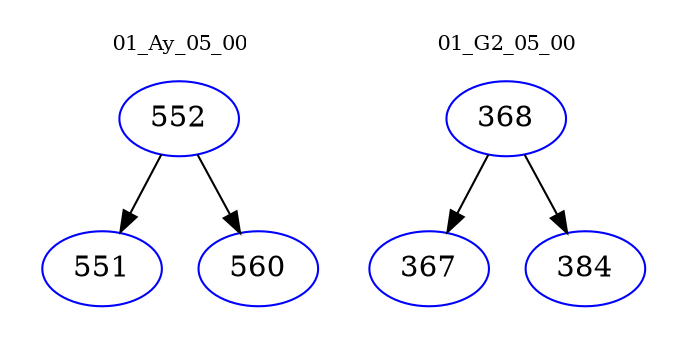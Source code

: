 digraph{
subgraph cluster_0 {
color = white
label = "01_Ay_05_00";
fontsize=10;
T0_552 [label="552", color="blue"]
T0_552 -> T0_551 [color="black"]
T0_551 [label="551", color="blue"]
T0_552 -> T0_560 [color="black"]
T0_560 [label="560", color="blue"]
}
subgraph cluster_1 {
color = white
label = "01_G2_05_00";
fontsize=10;
T1_368 [label="368", color="blue"]
T1_368 -> T1_367 [color="black"]
T1_367 [label="367", color="blue"]
T1_368 -> T1_384 [color="black"]
T1_384 [label="384", color="blue"]
}
}
